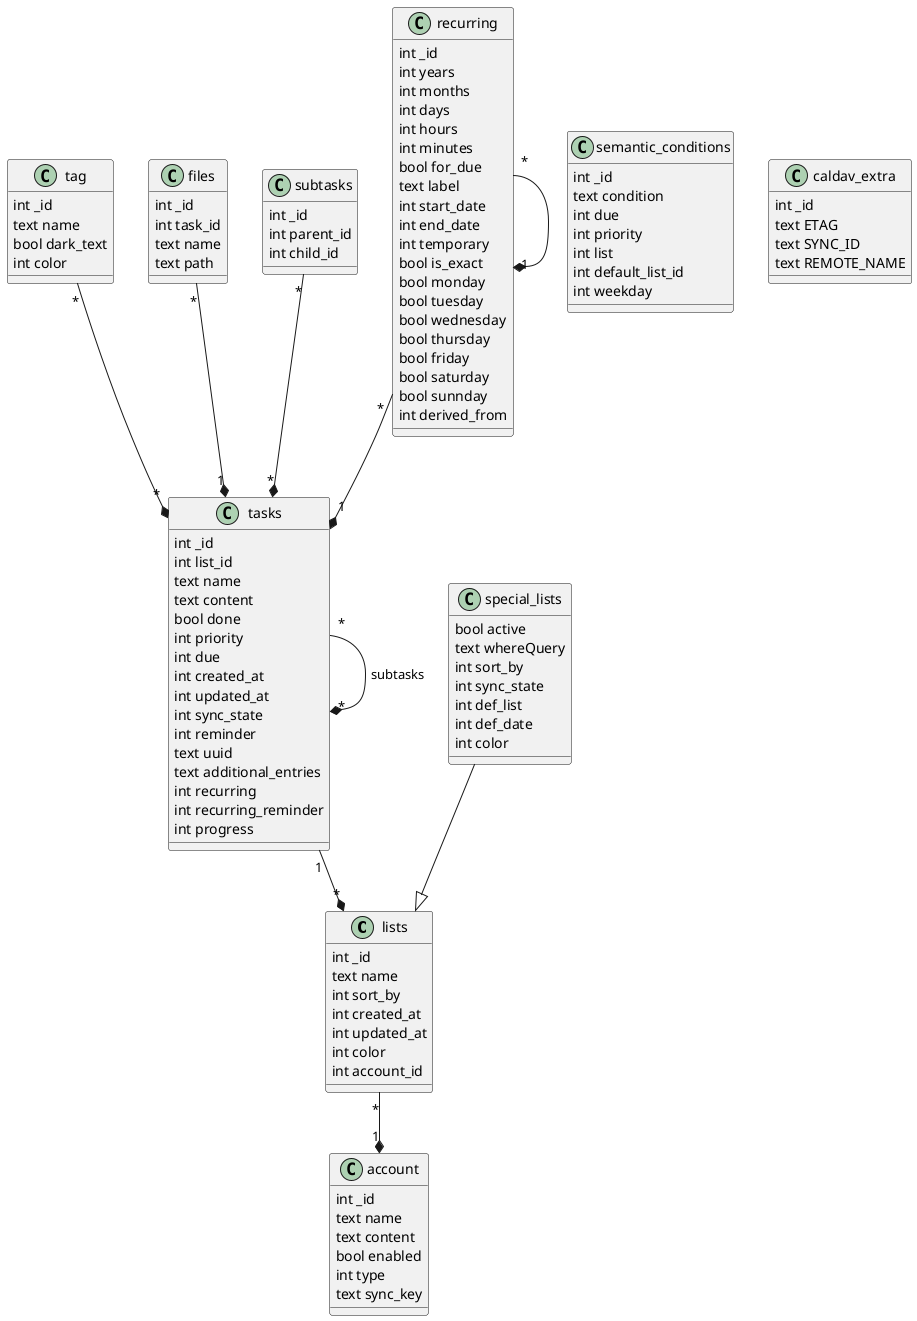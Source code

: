 @startuml
class "lists" {
int _id
text name
int sort_by
int created_at
int updated_at
int color
int account_id
}
class "tasks" {
int _id
int list_id
text name
text content
bool done
int priority
int due
int created_at
int updated_at
int sync_state
int reminder
text uuid
text additional_entries
int recurring
int recurring_reminder
int progress
}
tasks "1" --* "*" lists
tasks "*" --* "*" tasks : subtasks
class "tag" {
int _id
text name
bool dark_text
int color
}
tag "*" --* "*" tasks

class "special_lists" {
bool active
text whereQuery
int sort_by
int sync_state
int def_list
int def_date
int color
}
special_lists --|> lists
class "semantic_conditions" {
int _id
text condition
int due
int priority
int list
int default_list_id
int weekday
}
class "files" {
int _id
int task_id
text name
text path
}
files "*" --* "1" tasks

class "subtasks" {
int _id
int parent_id
int child_id
}
subtasks "*" --* "*" tasks

class recurring {
int _id
int years
int months
int days
int hours
int minutes
bool for_due
text label
int start_date
int end_date
int temporary
bool is_exact
bool monday
bool tuesday
bool wednesday
bool thursday
bool friday
bool saturday
bool sunnday
int derived_from
}
recurring "*" --* "1" recurring
recurring "*" --* "1" tasks
class account {
int _id
text name
text content
bool enabled
int type
text sync_key
}
lists "*" --* "1" account

class caldav_extra {
int _id
text ETAG
text SYNC_ID
text REMOTE_NAME
}

@enduml